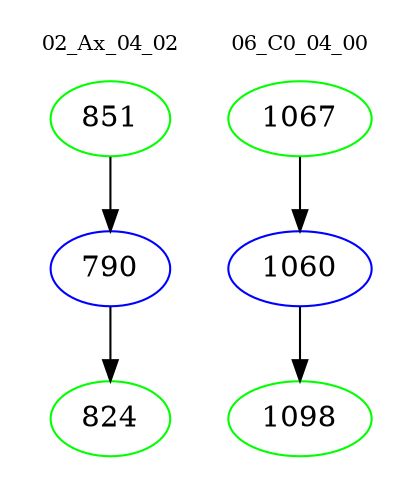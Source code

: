 digraph{
subgraph cluster_0 {
color = white
label = "02_Ax_04_02";
fontsize=10;
T0_851 [label="851", color="green"]
T0_851 -> T0_790 [color="black"]
T0_790 [label="790", color="blue"]
T0_790 -> T0_824 [color="black"]
T0_824 [label="824", color="green"]
}
subgraph cluster_1 {
color = white
label = "06_C0_04_00";
fontsize=10;
T1_1067 [label="1067", color="green"]
T1_1067 -> T1_1060 [color="black"]
T1_1060 [label="1060", color="blue"]
T1_1060 -> T1_1098 [color="black"]
T1_1098 [label="1098", color="green"]
}
}
